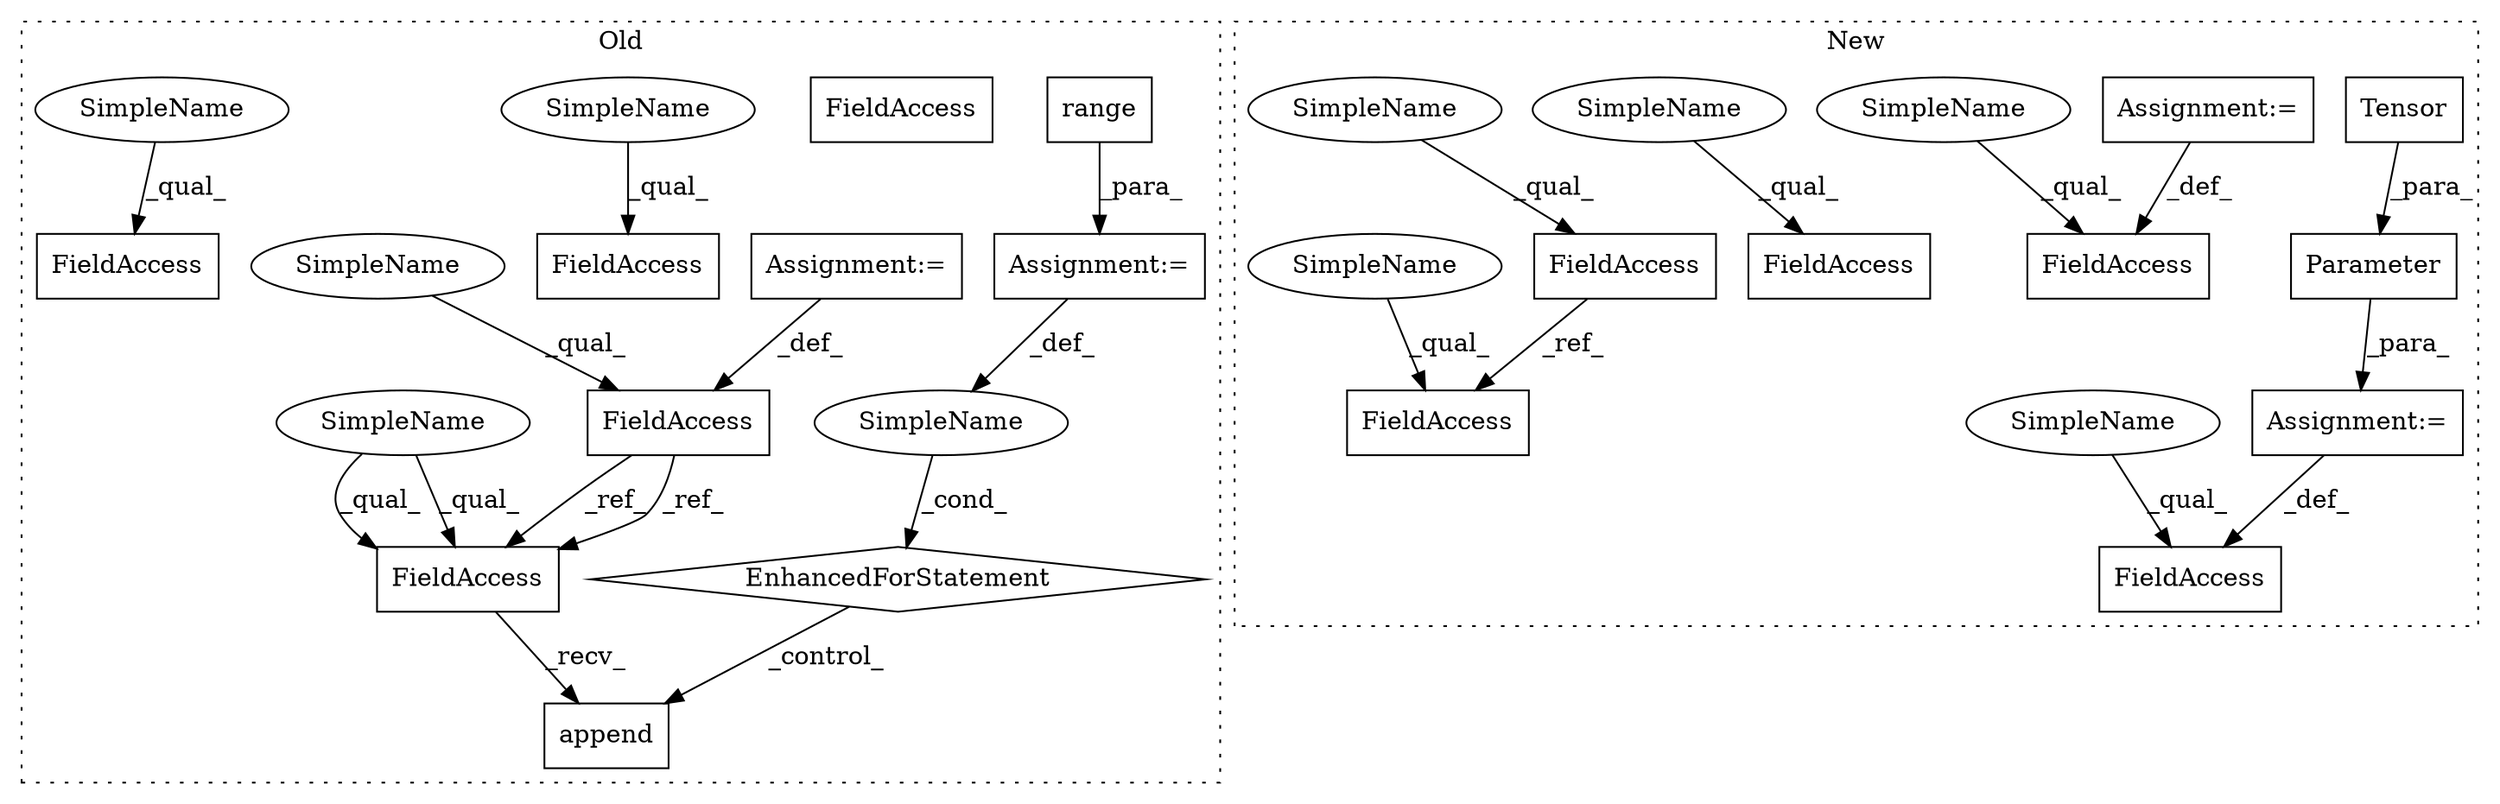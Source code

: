 digraph G {
subgraph cluster0 {
1 [label="range" a="32" s="19044,19060" l="6,1" shape="box"];
3 [label="EnhancedForStatement" a="70" s="18983,19061" l="53,2" shape="diamond"];
4 [label="SimpleName" a="42" s="19040" l="1" shape="ellipse"];
5 [label="append" a="32" s="19232,19240" l="7,1" shape="box"];
6 [label="FieldAccess" a="22" s="19219" l="12" shape="box"];
7 [label="FieldAccess" a="22" s="18836" l="12" shape="box"];
13 [label="FieldAccess" a="22" s="18914" l="13" shape="box"];
14 [label="FieldAccess" a="22" s="19118" l="10" shape="box"];
18 [label="Assignment:=" a="7" s="18983,19061" l="53,2" shape="box"];
19 [label="Assignment:=" a="7" s="18848" l="1" shape="box"];
20 [label="SimpleName" a="42" s="18914" l="4" shape="ellipse"];
21 [label="SimpleName" a="42" s="18836" l="4" shape="ellipse"];
22 [label="SimpleName" a="42" s="19118" l="4" shape="ellipse"];
23 [label="SimpleName" a="42" s="19219" l="4" shape="ellipse"];
29 [label="FieldAccess" a="22" s="19219" l="12" shape="box"];
label = "Old";
style="dotted";
}
subgraph cluster1 {
2 [label="Tensor" a="32" s="18788,18836" l="7,1" shape="box"];
8 [label="FieldAccess" a="22" s="18753" l="9" shape="box"];
9 [label="FieldAccess" a="22" s="18602" l="17" shape="box"];
10 [label="FieldAccess" a="22" s="18703" l="17" shape="box"];
11 [label="FieldAccess" a="22" s="18637" l="11" shape="box"];
12 [label="FieldAccess" a="22" s="18482" l="15" shape="box"];
15 [label="Parameter" a="32" s="18772,18837" l="10,1" shape="box"];
16 [label="Assignment:=" a="7" s="18648" l="1" shape="box"];
17 [label="Assignment:=" a="7" s="18762" l="1" shape="box"];
24 [label="SimpleName" a="42" s="18637" l="4" shape="ellipse"];
25 [label="SimpleName" a="42" s="18753" l="4" shape="ellipse"];
26 [label="SimpleName" a="42" s="18482" l="4" shape="ellipse"];
27 [label="SimpleName" a="42" s="18602" l="4" shape="ellipse"];
28 [label="SimpleName" a="42" s="18703" l="4" shape="ellipse"];
label = "New";
style="dotted";
}
1 -> 18 [label="_para_"];
2 -> 15 [label="_para_"];
3 -> 5 [label="_control_"];
4 -> 3 [label="_cond_"];
7 -> 29 [label="_ref_"];
7 -> 29 [label="_ref_"];
9 -> 10 [label="_ref_"];
15 -> 17 [label="_para_"];
16 -> 11 [label="_def_"];
17 -> 8 [label="_def_"];
18 -> 4 [label="_def_"];
19 -> 7 [label="_def_"];
20 -> 13 [label="_qual_"];
21 -> 7 [label="_qual_"];
22 -> 14 [label="_qual_"];
23 -> 29 [label="_qual_"];
23 -> 29 [label="_qual_"];
24 -> 11 [label="_qual_"];
25 -> 8 [label="_qual_"];
26 -> 12 [label="_qual_"];
27 -> 9 [label="_qual_"];
28 -> 10 [label="_qual_"];
29 -> 5 [label="_recv_"];
}